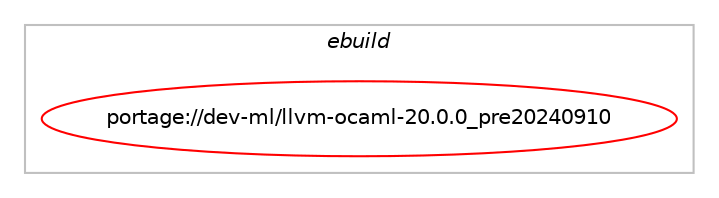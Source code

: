 digraph prolog {

# *************
# Graph options
# *************

newrank=true;
concentrate=true;
compound=true;
graph [rankdir=LR,fontname=Helvetica,fontsize=10,ranksep=1.5];#, ranksep=2.5, nodesep=0.2];
edge  [arrowhead=vee];
node  [fontname=Helvetica,fontsize=10];

# **********
# The ebuild
# **********

subgraph cluster_leftcol {
color=gray;
label=<<i>ebuild</i>>;
id [label="portage://dev-ml/llvm-ocaml-20.0.0_pre20240910", color=red, width=4, href="../dev-ml/llvm-ocaml-20.0.0_pre20240910.svg"];
}

# ****************
# The dependencies
# ****************

subgraph cluster_midcol {
color=gray;
label=<<i>dependencies</i>>;
subgraph cluster_compile {
fillcolor="#eeeeee";
style=filled;
label=<<i>compile</i>>;
# *** BEGIN UNKNOWN DEPENDENCY TYPE (TODO) ***
# id -> equal(use_conditional_group(positive,llvm_targets_AArch64,portage://dev-ml/llvm-ocaml-20.0.0_pre20240910,[package_dependency(portage://dev-ml/llvm-ocaml-20.0.0_pre20240910,install,no,sys-devel,llvm,tilde,[20.0.0,,_pre20240910,20.0.0_pre20240910],[],[use(enable(llvm_targets_AArch64),none)])]))
# *** END UNKNOWN DEPENDENCY TYPE (TODO) ***

# *** BEGIN UNKNOWN DEPENDENCY TYPE (TODO) ***
# id -> equal(use_conditional_group(positive,llvm_targets_AMDGPU,portage://dev-ml/llvm-ocaml-20.0.0_pre20240910,[package_dependency(portage://dev-ml/llvm-ocaml-20.0.0_pre20240910,install,no,sys-devel,llvm,tilde,[20.0.0,,_pre20240910,20.0.0_pre20240910],[],[use(enable(llvm_targets_AMDGPU),none)])]))
# *** END UNKNOWN DEPENDENCY TYPE (TODO) ***

# *** BEGIN UNKNOWN DEPENDENCY TYPE (TODO) ***
# id -> equal(use_conditional_group(positive,llvm_targets_ARC,portage://dev-ml/llvm-ocaml-20.0.0_pre20240910,[package_dependency(portage://dev-ml/llvm-ocaml-20.0.0_pre20240910,install,no,sys-devel,llvm,tilde,[20.0.0,,_pre20240910,20.0.0_pre20240910],[],[use(enable(llvm_targets_ARC),none)])]))
# *** END UNKNOWN DEPENDENCY TYPE (TODO) ***

# *** BEGIN UNKNOWN DEPENDENCY TYPE (TODO) ***
# id -> equal(use_conditional_group(positive,llvm_targets_ARM,portage://dev-ml/llvm-ocaml-20.0.0_pre20240910,[package_dependency(portage://dev-ml/llvm-ocaml-20.0.0_pre20240910,install,no,sys-devel,llvm,tilde,[20.0.0,,_pre20240910,20.0.0_pre20240910],[],[use(enable(llvm_targets_ARM),none)])]))
# *** END UNKNOWN DEPENDENCY TYPE (TODO) ***

# *** BEGIN UNKNOWN DEPENDENCY TYPE (TODO) ***
# id -> equal(use_conditional_group(positive,llvm_targets_AVR,portage://dev-ml/llvm-ocaml-20.0.0_pre20240910,[package_dependency(portage://dev-ml/llvm-ocaml-20.0.0_pre20240910,install,no,sys-devel,llvm,tilde,[20.0.0,,_pre20240910,20.0.0_pre20240910],[],[use(enable(llvm_targets_AVR),none)])]))
# *** END UNKNOWN DEPENDENCY TYPE (TODO) ***

# *** BEGIN UNKNOWN DEPENDENCY TYPE (TODO) ***
# id -> equal(use_conditional_group(positive,llvm_targets_BPF,portage://dev-ml/llvm-ocaml-20.0.0_pre20240910,[package_dependency(portage://dev-ml/llvm-ocaml-20.0.0_pre20240910,install,no,sys-devel,llvm,tilde,[20.0.0,,_pre20240910,20.0.0_pre20240910],[],[use(enable(llvm_targets_BPF),none)])]))
# *** END UNKNOWN DEPENDENCY TYPE (TODO) ***

# *** BEGIN UNKNOWN DEPENDENCY TYPE (TODO) ***
# id -> equal(use_conditional_group(positive,llvm_targets_CSKY,portage://dev-ml/llvm-ocaml-20.0.0_pre20240910,[package_dependency(portage://dev-ml/llvm-ocaml-20.0.0_pre20240910,install,no,sys-devel,llvm,tilde,[20.0.0,,_pre20240910,20.0.0_pre20240910],[],[use(enable(llvm_targets_CSKY),none)])]))
# *** END UNKNOWN DEPENDENCY TYPE (TODO) ***

# *** BEGIN UNKNOWN DEPENDENCY TYPE (TODO) ***
# id -> equal(use_conditional_group(positive,llvm_targets_DirectX,portage://dev-ml/llvm-ocaml-20.0.0_pre20240910,[package_dependency(portage://dev-ml/llvm-ocaml-20.0.0_pre20240910,install,no,sys-devel,llvm,tilde,[20.0.0,,_pre20240910,20.0.0_pre20240910],[],[use(enable(llvm_targets_DirectX),none)])]))
# *** END UNKNOWN DEPENDENCY TYPE (TODO) ***

# *** BEGIN UNKNOWN DEPENDENCY TYPE (TODO) ***
# id -> equal(use_conditional_group(positive,llvm_targets_Hexagon,portage://dev-ml/llvm-ocaml-20.0.0_pre20240910,[package_dependency(portage://dev-ml/llvm-ocaml-20.0.0_pre20240910,install,no,sys-devel,llvm,tilde,[20.0.0,,_pre20240910,20.0.0_pre20240910],[],[use(enable(llvm_targets_Hexagon),none)])]))
# *** END UNKNOWN DEPENDENCY TYPE (TODO) ***

# *** BEGIN UNKNOWN DEPENDENCY TYPE (TODO) ***
# id -> equal(use_conditional_group(positive,llvm_targets_Lanai,portage://dev-ml/llvm-ocaml-20.0.0_pre20240910,[package_dependency(portage://dev-ml/llvm-ocaml-20.0.0_pre20240910,install,no,sys-devel,llvm,tilde,[20.0.0,,_pre20240910,20.0.0_pre20240910],[],[use(enable(llvm_targets_Lanai),none)])]))
# *** END UNKNOWN DEPENDENCY TYPE (TODO) ***

# *** BEGIN UNKNOWN DEPENDENCY TYPE (TODO) ***
# id -> equal(use_conditional_group(positive,llvm_targets_LoongArch,portage://dev-ml/llvm-ocaml-20.0.0_pre20240910,[package_dependency(portage://dev-ml/llvm-ocaml-20.0.0_pre20240910,install,no,sys-devel,llvm,tilde,[20.0.0,,_pre20240910,20.0.0_pre20240910],[],[use(enable(llvm_targets_LoongArch),none)])]))
# *** END UNKNOWN DEPENDENCY TYPE (TODO) ***

# *** BEGIN UNKNOWN DEPENDENCY TYPE (TODO) ***
# id -> equal(use_conditional_group(positive,llvm_targets_M68k,portage://dev-ml/llvm-ocaml-20.0.0_pre20240910,[package_dependency(portage://dev-ml/llvm-ocaml-20.0.0_pre20240910,install,no,sys-devel,llvm,tilde,[20.0.0,,_pre20240910,20.0.0_pre20240910],[],[use(enable(llvm_targets_M68k),none)])]))
# *** END UNKNOWN DEPENDENCY TYPE (TODO) ***

# *** BEGIN UNKNOWN DEPENDENCY TYPE (TODO) ***
# id -> equal(use_conditional_group(positive,llvm_targets_MSP430,portage://dev-ml/llvm-ocaml-20.0.0_pre20240910,[package_dependency(portage://dev-ml/llvm-ocaml-20.0.0_pre20240910,install,no,sys-devel,llvm,tilde,[20.0.0,,_pre20240910,20.0.0_pre20240910],[],[use(enable(llvm_targets_MSP430),none)])]))
# *** END UNKNOWN DEPENDENCY TYPE (TODO) ***

# *** BEGIN UNKNOWN DEPENDENCY TYPE (TODO) ***
# id -> equal(use_conditional_group(positive,llvm_targets_Mips,portage://dev-ml/llvm-ocaml-20.0.0_pre20240910,[package_dependency(portage://dev-ml/llvm-ocaml-20.0.0_pre20240910,install,no,sys-devel,llvm,tilde,[20.0.0,,_pre20240910,20.0.0_pre20240910],[],[use(enable(llvm_targets_Mips),none)])]))
# *** END UNKNOWN DEPENDENCY TYPE (TODO) ***

# *** BEGIN UNKNOWN DEPENDENCY TYPE (TODO) ***
# id -> equal(use_conditional_group(positive,llvm_targets_NVPTX,portage://dev-ml/llvm-ocaml-20.0.0_pre20240910,[package_dependency(portage://dev-ml/llvm-ocaml-20.0.0_pre20240910,install,no,sys-devel,llvm,tilde,[20.0.0,,_pre20240910,20.0.0_pre20240910],[],[use(enable(llvm_targets_NVPTX),none)])]))
# *** END UNKNOWN DEPENDENCY TYPE (TODO) ***

# *** BEGIN UNKNOWN DEPENDENCY TYPE (TODO) ***
# id -> equal(use_conditional_group(positive,llvm_targets_PowerPC,portage://dev-ml/llvm-ocaml-20.0.0_pre20240910,[package_dependency(portage://dev-ml/llvm-ocaml-20.0.0_pre20240910,install,no,sys-devel,llvm,tilde,[20.0.0,,_pre20240910,20.0.0_pre20240910],[],[use(enable(llvm_targets_PowerPC),none)])]))
# *** END UNKNOWN DEPENDENCY TYPE (TODO) ***

# *** BEGIN UNKNOWN DEPENDENCY TYPE (TODO) ***
# id -> equal(use_conditional_group(positive,llvm_targets_RISCV,portage://dev-ml/llvm-ocaml-20.0.0_pre20240910,[package_dependency(portage://dev-ml/llvm-ocaml-20.0.0_pre20240910,install,no,sys-devel,llvm,tilde,[20.0.0,,_pre20240910,20.0.0_pre20240910],[],[use(enable(llvm_targets_RISCV),none)])]))
# *** END UNKNOWN DEPENDENCY TYPE (TODO) ***

# *** BEGIN UNKNOWN DEPENDENCY TYPE (TODO) ***
# id -> equal(use_conditional_group(positive,llvm_targets_SPIRV,portage://dev-ml/llvm-ocaml-20.0.0_pre20240910,[package_dependency(portage://dev-ml/llvm-ocaml-20.0.0_pre20240910,install,no,sys-devel,llvm,tilde,[20.0.0,,_pre20240910,20.0.0_pre20240910],[],[use(enable(llvm_targets_SPIRV),none)])]))
# *** END UNKNOWN DEPENDENCY TYPE (TODO) ***

# *** BEGIN UNKNOWN DEPENDENCY TYPE (TODO) ***
# id -> equal(use_conditional_group(positive,llvm_targets_Sparc,portage://dev-ml/llvm-ocaml-20.0.0_pre20240910,[package_dependency(portage://dev-ml/llvm-ocaml-20.0.0_pre20240910,install,no,sys-devel,llvm,tilde,[20.0.0,,_pre20240910,20.0.0_pre20240910],[],[use(enable(llvm_targets_Sparc),none)])]))
# *** END UNKNOWN DEPENDENCY TYPE (TODO) ***

# *** BEGIN UNKNOWN DEPENDENCY TYPE (TODO) ***
# id -> equal(use_conditional_group(positive,llvm_targets_SystemZ,portage://dev-ml/llvm-ocaml-20.0.0_pre20240910,[package_dependency(portage://dev-ml/llvm-ocaml-20.0.0_pre20240910,install,no,sys-devel,llvm,tilde,[20.0.0,,_pre20240910,20.0.0_pre20240910],[],[use(enable(llvm_targets_SystemZ),none)])]))
# *** END UNKNOWN DEPENDENCY TYPE (TODO) ***

# *** BEGIN UNKNOWN DEPENDENCY TYPE (TODO) ***
# id -> equal(use_conditional_group(positive,llvm_targets_VE,portage://dev-ml/llvm-ocaml-20.0.0_pre20240910,[package_dependency(portage://dev-ml/llvm-ocaml-20.0.0_pre20240910,install,no,sys-devel,llvm,tilde,[20.0.0,,_pre20240910,20.0.0_pre20240910],[],[use(enable(llvm_targets_VE),none)])]))
# *** END UNKNOWN DEPENDENCY TYPE (TODO) ***

# *** BEGIN UNKNOWN DEPENDENCY TYPE (TODO) ***
# id -> equal(use_conditional_group(positive,llvm_targets_WebAssembly,portage://dev-ml/llvm-ocaml-20.0.0_pre20240910,[package_dependency(portage://dev-ml/llvm-ocaml-20.0.0_pre20240910,install,no,sys-devel,llvm,tilde,[20.0.0,,_pre20240910,20.0.0_pre20240910],[],[use(enable(llvm_targets_WebAssembly),none)])]))
# *** END UNKNOWN DEPENDENCY TYPE (TODO) ***

# *** BEGIN UNKNOWN DEPENDENCY TYPE (TODO) ***
# id -> equal(use_conditional_group(positive,llvm_targets_X86,portage://dev-ml/llvm-ocaml-20.0.0_pre20240910,[package_dependency(portage://dev-ml/llvm-ocaml-20.0.0_pre20240910,install,no,sys-devel,llvm,tilde,[20.0.0,,_pre20240910,20.0.0_pre20240910],[],[use(enable(llvm_targets_X86),none)])]))
# *** END UNKNOWN DEPENDENCY TYPE (TODO) ***

# *** BEGIN UNKNOWN DEPENDENCY TYPE (TODO) ***
# id -> equal(use_conditional_group(positive,llvm_targets_XCore,portage://dev-ml/llvm-ocaml-20.0.0_pre20240910,[package_dependency(portage://dev-ml/llvm-ocaml-20.0.0_pre20240910,install,no,sys-devel,llvm,tilde,[20.0.0,,_pre20240910,20.0.0_pre20240910],[],[use(enable(llvm_targets_XCore),none)])]))
# *** END UNKNOWN DEPENDENCY TYPE (TODO) ***

# *** BEGIN UNKNOWN DEPENDENCY TYPE (TODO) ***
# id -> equal(use_conditional_group(positive,llvm_targets_Xtensa,portage://dev-ml/llvm-ocaml-20.0.0_pre20240910,[package_dependency(portage://dev-ml/llvm-ocaml-20.0.0_pre20240910,install,no,sys-devel,llvm,tilde,[20.0.0,,_pre20240910,20.0.0_pre20240910],[],[use(enable(llvm_targets_Xtensa),none)])]))
# *** END UNKNOWN DEPENDENCY TYPE (TODO) ***

# *** BEGIN UNKNOWN DEPENDENCY TYPE (TODO) ***
# id -> equal(package_dependency(portage://dev-ml/llvm-ocaml-20.0.0_pre20240910,install,no,dev-lang,ocaml,greaterequal,[4.00.0,,,4.00.0],[slot(0),equal],[]))
# *** END UNKNOWN DEPENDENCY TYPE (TODO) ***

# *** BEGIN UNKNOWN DEPENDENCY TYPE (TODO) ***
# id -> equal(package_dependency(portage://dev-ml/llvm-ocaml-20.0.0_pre20240910,install,no,dev-ml,ocaml-ctypes,none,[,,],any_same_slot,[]))
# *** END UNKNOWN DEPENDENCY TYPE (TODO) ***

# *** BEGIN UNKNOWN DEPENDENCY TYPE (TODO) ***
# id -> equal(package_dependency(portage://dev-ml/llvm-ocaml-20.0.0_pre20240910,install,no,sys-devel,llvm,tilde,[20.0.0,,_pre20240910,20.0.0_pre20240910],any_same_slot,[use(optenable(debug),none)]))
# *** END UNKNOWN DEPENDENCY TYPE (TODO) ***

# *** BEGIN UNKNOWN DEPENDENCY TYPE (TODO) ***
# id -> equal(package_dependency(portage://dev-ml/llvm-ocaml-20.0.0_pre20240910,install,weak,sys-devel,llvm,none,[,,],[],[use(enable(ocaml),negative)]))
# *** END UNKNOWN DEPENDENCY TYPE (TODO) ***

}
subgraph cluster_compileandrun {
fillcolor="#eeeeee";
style=filled;
label=<<i>compile and run</i>>;
}
subgraph cluster_run {
fillcolor="#eeeeee";
style=filled;
label=<<i>run</i>>;
# *** BEGIN UNKNOWN DEPENDENCY TYPE (TODO) ***
# id -> equal(use_conditional_group(positive,llvm_targets_AArch64,portage://dev-ml/llvm-ocaml-20.0.0_pre20240910,[package_dependency(portage://dev-ml/llvm-ocaml-20.0.0_pre20240910,run,no,sys-devel,llvm,tilde,[20.0.0,,_pre20240910,20.0.0_pre20240910],[],[use(enable(llvm_targets_AArch64),none)])]))
# *** END UNKNOWN DEPENDENCY TYPE (TODO) ***

# *** BEGIN UNKNOWN DEPENDENCY TYPE (TODO) ***
# id -> equal(use_conditional_group(positive,llvm_targets_AMDGPU,portage://dev-ml/llvm-ocaml-20.0.0_pre20240910,[package_dependency(portage://dev-ml/llvm-ocaml-20.0.0_pre20240910,run,no,sys-devel,llvm,tilde,[20.0.0,,_pre20240910,20.0.0_pre20240910],[],[use(enable(llvm_targets_AMDGPU),none)])]))
# *** END UNKNOWN DEPENDENCY TYPE (TODO) ***

# *** BEGIN UNKNOWN DEPENDENCY TYPE (TODO) ***
# id -> equal(use_conditional_group(positive,llvm_targets_ARC,portage://dev-ml/llvm-ocaml-20.0.0_pre20240910,[package_dependency(portage://dev-ml/llvm-ocaml-20.0.0_pre20240910,run,no,sys-devel,llvm,tilde,[20.0.0,,_pre20240910,20.0.0_pre20240910],[],[use(enable(llvm_targets_ARC),none)])]))
# *** END UNKNOWN DEPENDENCY TYPE (TODO) ***

# *** BEGIN UNKNOWN DEPENDENCY TYPE (TODO) ***
# id -> equal(use_conditional_group(positive,llvm_targets_ARM,portage://dev-ml/llvm-ocaml-20.0.0_pre20240910,[package_dependency(portage://dev-ml/llvm-ocaml-20.0.0_pre20240910,run,no,sys-devel,llvm,tilde,[20.0.0,,_pre20240910,20.0.0_pre20240910],[],[use(enable(llvm_targets_ARM),none)])]))
# *** END UNKNOWN DEPENDENCY TYPE (TODO) ***

# *** BEGIN UNKNOWN DEPENDENCY TYPE (TODO) ***
# id -> equal(use_conditional_group(positive,llvm_targets_AVR,portage://dev-ml/llvm-ocaml-20.0.0_pre20240910,[package_dependency(portage://dev-ml/llvm-ocaml-20.0.0_pre20240910,run,no,sys-devel,llvm,tilde,[20.0.0,,_pre20240910,20.0.0_pre20240910],[],[use(enable(llvm_targets_AVR),none)])]))
# *** END UNKNOWN DEPENDENCY TYPE (TODO) ***

# *** BEGIN UNKNOWN DEPENDENCY TYPE (TODO) ***
# id -> equal(use_conditional_group(positive,llvm_targets_BPF,portage://dev-ml/llvm-ocaml-20.0.0_pre20240910,[package_dependency(portage://dev-ml/llvm-ocaml-20.0.0_pre20240910,run,no,sys-devel,llvm,tilde,[20.0.0,,_pre20240910,20.0.0_pre20240910],[],[use(enable(llvm_targets_BPF),none)])]))
# *** END UNKNOWN DEPENDENCY TYPE (TODO) ***

# *** BEGIN UNKNOWN DEPENDENCY TYPE (TODO) ***
# id -> equal(use_conditional_group(positive,llvm_targets_CSKY,portage://dev-ml/llvm-ocaml-20.0.0_pre20240910,[package_dependency(portage://dev-ml/llvm-ocaml-20.0.0_pre20240910,run,no,sys-devel,llvm,tilde,[20.0.0,,_pre20240910,20.0.0_pre20240910],[],[use(enable(llvm_targets_CSKY),none)])]))
# *** END UNKNOWN DEPENDENCY TYPE (TODO) ***

# *** BEGIN UNKNOWN DEPENDENCY TYPE (TODO) ***
# id -> equal(use_conditional_group(positive,llvm_targets_DirectX,portage://dev-ml/llvm-ocaml-20.0.0_pre20240910,[package_dependency(portage://dev-ml/llvm-ocaml-20.0.0_pre20240910,run,no,sys-devel,llvm,tilde,[20.0.0,,_pre20240910,20.0.0_pre20240910],[],[use(enable(llvm_targets_DirectX),none)])]))
# *** END UNKNOWN DEPENDENCY TYPE (TODO) ***

# *** BEGIN UNKNOWN DEPENDENCY TYPE (TODO) ***
# id -> equal(use_conditional_group(positive,llvm_targets_Hexagon,portage://dev-ml/llvm-ocaml-20.0.0_pre20240910,[package_dependency(portage://dev-ml/llvm-ocaml-20.0.0_pre20240910,run,no,sys-devel,llvm,tilde,[20.0.0,,_pre20240910,20.0.0_pre20240910],[],[use(enable(llvm_targets_Hexagon),none)])]))
# *** END UNKNOWN DEPENDENCY TYPE (TODO) ***

# *** BEGIN UNKNOWN DEPENDENCY TYPE (TODO) ***
# id -> equal(use_conditional_group(positive,llvm_targets_Lanai,portage://dev-ml/llvm-ocaml-20.0.0_pre20240910,[package_dependency(portage://dev-ml/llvm-ocaml-20.0.0_pre20240910,run,no,sys-devel,llvm,tilde,[20.0.0,,_pre20240910,20.0.0_pre20240910],[],[use(enable(llvm_targets_Lanai),none)])]))
# *** END UNKNOWN DEPENDENCY TYPE (TODO) ***

# *** BEGIN UNKNOWN DEPENDENCY TYPE (TODO) ***
# id -> equal(use_conditional_group(positive,llvm_targets_LoongArch,portage://dev-ml/llvm-ocaml-20.0.0_pre20240910,[package_dependency(portage://dev-ml/llvm-ocaml-20.0.0_pre20240910,run,no,sys-devel,llvm,tilde,[20.0.0,,_pre20240910,20.0.0_pre20240910],[],[use(enable(llvm_targets_LoongArch),none)])]))
# *** END UNKNOWN DEPENDENCY TYPE (TODO) ***

# *** BEGIN UNKNOWN DEPENDENCY TYPE (TODO) ***
# id -> equal(use_conditional_group(positive,llvm_targets_M68k,portage://dev-ml/llvm-ocaml-20.0.0_pre20240910,[package_dependency(portage://dev-ml/llvm-ocaml-20.0.0_pre20240910,run,no,sys-devel,llvm,tilde,[20.0.0,,_pre20240910,20.0.0_pre20240910],[],[use(enable(llvm_targets_M68k),none)])]))
# *** END UNKNOWN DEPENDENCY TYPE (TODO) ***

# *** BEGIN UNKNOWN DEPENDENCY TYPE (TODO) ***
# id -> equal(use_conditional_group(positive,llvm_targets_MSP430,portage://dev-ml/llvm-ocaml-20.0.0_pre20240910,[package_dependency(portage://dev-ml/llvm-ocaml-20.0.0_pre20240910,run,no,sys-devel,llvm,tilde,[20.0.0,,_pre20240910,20.0.0_pre20240910],[],[use(enable(llvm_targets_MSP430),none)])]))
# *** END UNKNOWN DEPENDENCY TYPE (TODO) ***

# *** BEGIN UNKNOWN DEPENDENCY TYPE (TODO) ***
# id -> equal(use_conditional_group(positive,llvm_targets_Mips,portage://dev-ml/llvm-ocaml-20.0.0_pre20240910,[package_dependency(portage://dev-ml/llvm-ocaml-20.0.0_pre20240910,run,no,sys-devel,llvm,tilde,[20.0.0,,_pre20240910,20.0.0_pre20240910],[],[use(enable(llvm_targets_Mips),none)])]))
# *** END UNKNOWN DEPENDENCY TYPE (TODO) ***

# *** BEGIN UNKNOWN DEPENDENCY TYPE (TODO) ***
# id -> equal(use_conditional_group(positive,llvm_targets_NVPTX,portage://dev-ml/llvm-ocaml-20.0.0_pre20240910,[package_dependency(portage://dev-ml/llvm-ocaml-20.0.0_pre20240910,run,no,sys-devel,llvm,tilde,[20.0.0,,_pre20240910,20.0.0_pre20240910],[],[use(enable(llvm_targets_NVPTX),none)])]))
# *** END UNKNOWN DEPENDENCY TYPE (TODO) ***

# *** BEGIN UNKNOWN DEPENDENCY TYPE (TODO) ***
# id -> equal(use_conditional_group(positive,llvm_targets_PowerPC,portage://dev-ml/llvm-ocaml-20.0.0_pre20240910,[package_dependency(portage://dev-ml/llvm-ocaml-20.0.0_pre20240910,run,no,sys-devel,llvm,tilde,[20.0.0,,_pre20240910,20.0.0_pre20240910],[],[use(enable(llvm_targets_PowerPC),none)])]))
# *** END UNKNOWN DEPENDENCY TYPE (TODO) ***

# *** BEGIN UNKNOWN DEPENDENCY TYPE (TODO) ***
# id -> equal(use_conditional_group(positive,llvm_targets_RISCV,portage://dev-ml/llvm-ocaml-20.0.0_pre20240910,[package_dependency(portage://dev-ml/llvm-ocaml-20.0.0_pre20240910,run,no,sys-devel,llvm,tilde,[20.0.0,,_pre20240910,20.0.0_pre20240910],[],[use(enable(llvm_targets_RISCV),none)])]))
# *** END UNKNOWN DEPENDENCY TYPE (TODO) ***

# *** BEGIN UNKNOWN DEPENDENCY TYPE (TODO) ***
# id -> equal(use_conditional_group(positive,llvm_targets_SPIRV,portage://dev-ml/llvm-ocaml-20.0.0_pre20240910,[package_dependency(portage://dev-ml/llvm-ocaml-20.0.0_pre20240910,run,no,sys-devel,llvm,tilde,[20.0.0,,_pre20240910,20.0.0_pre20240910],[],[use(enable(llvm_targets_SPIRV),none)])]))
# *** END UNKNOWN DEPENDENCY TYPE (TODO) ***

# *** BEGIN UNKNOWN DEPENDENCY TYPE (TODO) ***
# id -> equal(use_conditional_group(positive,llvm_targets_Sparc,portage://dev-ml/llvm-ocaml-20.0.0_pre20240910,[package_dependency(portage://dev-ml/llvm-ocaml-20.0.0_pre20240910,run,no,sys-devel,llvm,tilde,[20.0.0,,_pre20240910,20.0.0_pre20240910],[],[use(enable(llvm_targets_Sparc),none)])]))
# *** END UNKNOWN DEPENDENCY TYPE (TODO) ***

# *** BEGIN UNKNOWN DEPENDENCY TYPE (TODO) ***
# id -> equal(use_conditional_group(positive,llvm_targets_SystemZ,portage://dev-ml/llvm-ocaml-20.0.0_pre20240910,[package_dependency(portage://dev-ml/llvm-ocaml-20.0.0_pre20240910,run,no,sys-devel,llvm,tilde,[20.0.0,,_pre20240910,20.0.0_pre20240910],[],[use(enable(llvm_targets_SystemZ),none)])]))
# *** END UNKNOWN DEPENDENCY TYPE (TODO) ***

# *** BEGIN UNKNOWN DEPENDENCY TYPE (TODO) ***
# id -> equal(use_conditional_group(positive,llvm_targets_VE,portage://dev-ml/llvm-ocaml-20.0.0_pre20240910,[package_dependency(portage://dev-ml/llvm-ocaml-20.0.0_pre20240910,run,no,sys-devel,llvm,tilde,[20.0.0,,_pre20240910,20.0.0_pre20240910],[],[use(enable(llvm_targets_VE),none)])]))
# *** END UNKNOWN DEPENDENCY TYPE (TODO) ***

# *** BEGIN UNKNOWN DEPENDENCY TYPE (TODO) ***
# id -> equal(use_conditional_group(positive,llvm_targets_WebAssembly,portage://dev-ml/llvm-ocaml-20.0.0_pre20240910,[package_dependency(portage://dev-ml/llvm-ocaml-20.0.0_pre20240910,run,no,sys-devel,llvm,tilde,[20.0.0,,_pre20240910,20.0.0_pre20240910],[],[use(enable(llvm_targets_WebAssembly),none)])]))
# *** END UNKNOWN DEPENDENCY TYPE (TODO) ***

# *** BEGIN UNKNOWN DEPENDENCY TYPE (TODO) ***
# id -> equal(use_conditional_group(positive,llvm_targets_X86,portage://dev-ml/llvm-ocaml-20.0.0_pre20240910,[package_dependency(portage://dev-ml/llvm-ocaml-20.0.0_pre20240910,run,no,sys-devel,llvm,tilde,[20.0.0,,_pre20240910,20.0.0_pre20240910],[],[use(enable(llvm_targets_X86),none)])]))
# *** END UNKNOWN DEPENDENCY TYPE (TODO) ***

# *** BEGIN UNKNOWN DEPENDENCY TYPE (TODO) ***
# id -> equal(use_conditional_group(positive,llvm_targets_XCore,portage://dev-ml/llvm-ocaml-20.0.0_pre20240910,[package_dependency(portage://dev-ml/llvm-ocaml-20.0.0_pre20240910,run,no,sys-devel,llvm,tilde,[20.0.0,,_pre20240910,20.0.0_pre20240910],[],[use(enable(llvm_targets_XCore),none)])]))
# *** END UNKNOWN DEPENDENCY TYPE (TODO) ***

# *** BEGIN UNKNOWN DEPENDENCY TYPE (TODO) ***
# id -> equal(use_conditional_group(positive,llvm_targets_Xtensa,portage://dev-ml/llvm-ocaml-20.0.0_pre20240910,[package_dependency(portage://dev-ml/llvm-ocaml-20.0.0_pre20240910,run,no,sys-devel,llvm,tilde,[20.0.0,,_pre20240910,20.0.0_pre20240910],[],[use(enable(llvm_targets_Xtensa),none)])]))
# *** END UNKNOWN DEPENDENCY TYPE (TODO) ***

# *** BEGIN UNKNOWN DEPENDENCY TYPE (TODO) ***
# id -> equal(package_dependency(portage://dev-ml/llvm-ocaml-20.0.0_pre20240910,run,no,dev-lang,ocaml,greaterequal,[4.00.0,,,4.00.0],[slot(0),equal],[]))
# *** END UNKNOWN DEPENDENCY TYPE (TODO) ***

# *** BEGIN UNKNOWN DEPENDENCY TYPE (TODO) ***
# id -> equal(package_dependency(portage://dev-ml/llvm-ocaml-20.0.0_pre20240910,run,no,dev-ml,ocaml-ctypes,none,[,,],any_same_slot,[]))
# *** END UNKNOWN DEPENDENCY TYPE (TODO) ***

# *** BEGIN UNKNOWN DEPENDENCY TYPE (TODO) ***
# id -> equal(package_dependency(portage://dev-ml/llvm-ocaml-20.0.0_pre20240910,run,no,sys-devel,llvm,tilde,[20.0.0,,_pre20240910,20.0.0_pre20240910],any_same_slot,[use(optenable(debug),none)]))
# *** END UNKNOWN DEPENDENCY TYPE (TODO) ***

# *** BEGIN UNKNOWN DEPENDENCY TYPE (TODO) ***
# id -> equal(package_dependency(portage://dev-ml/llvm-ocaml-20.0.0_pre20240910,run,weak,sys-devel,llvm,none,[,,],[],[use(enable(ocaml),negative)]))
# *** END UNKNOWN DEPENDENCY TYPE (TODO) ***

}
}

# **************
# The candidates
# **************

subgraph cluster_choices {
rank=same;
color=gray;
label=<<i>candidates</i>>;

}

}
